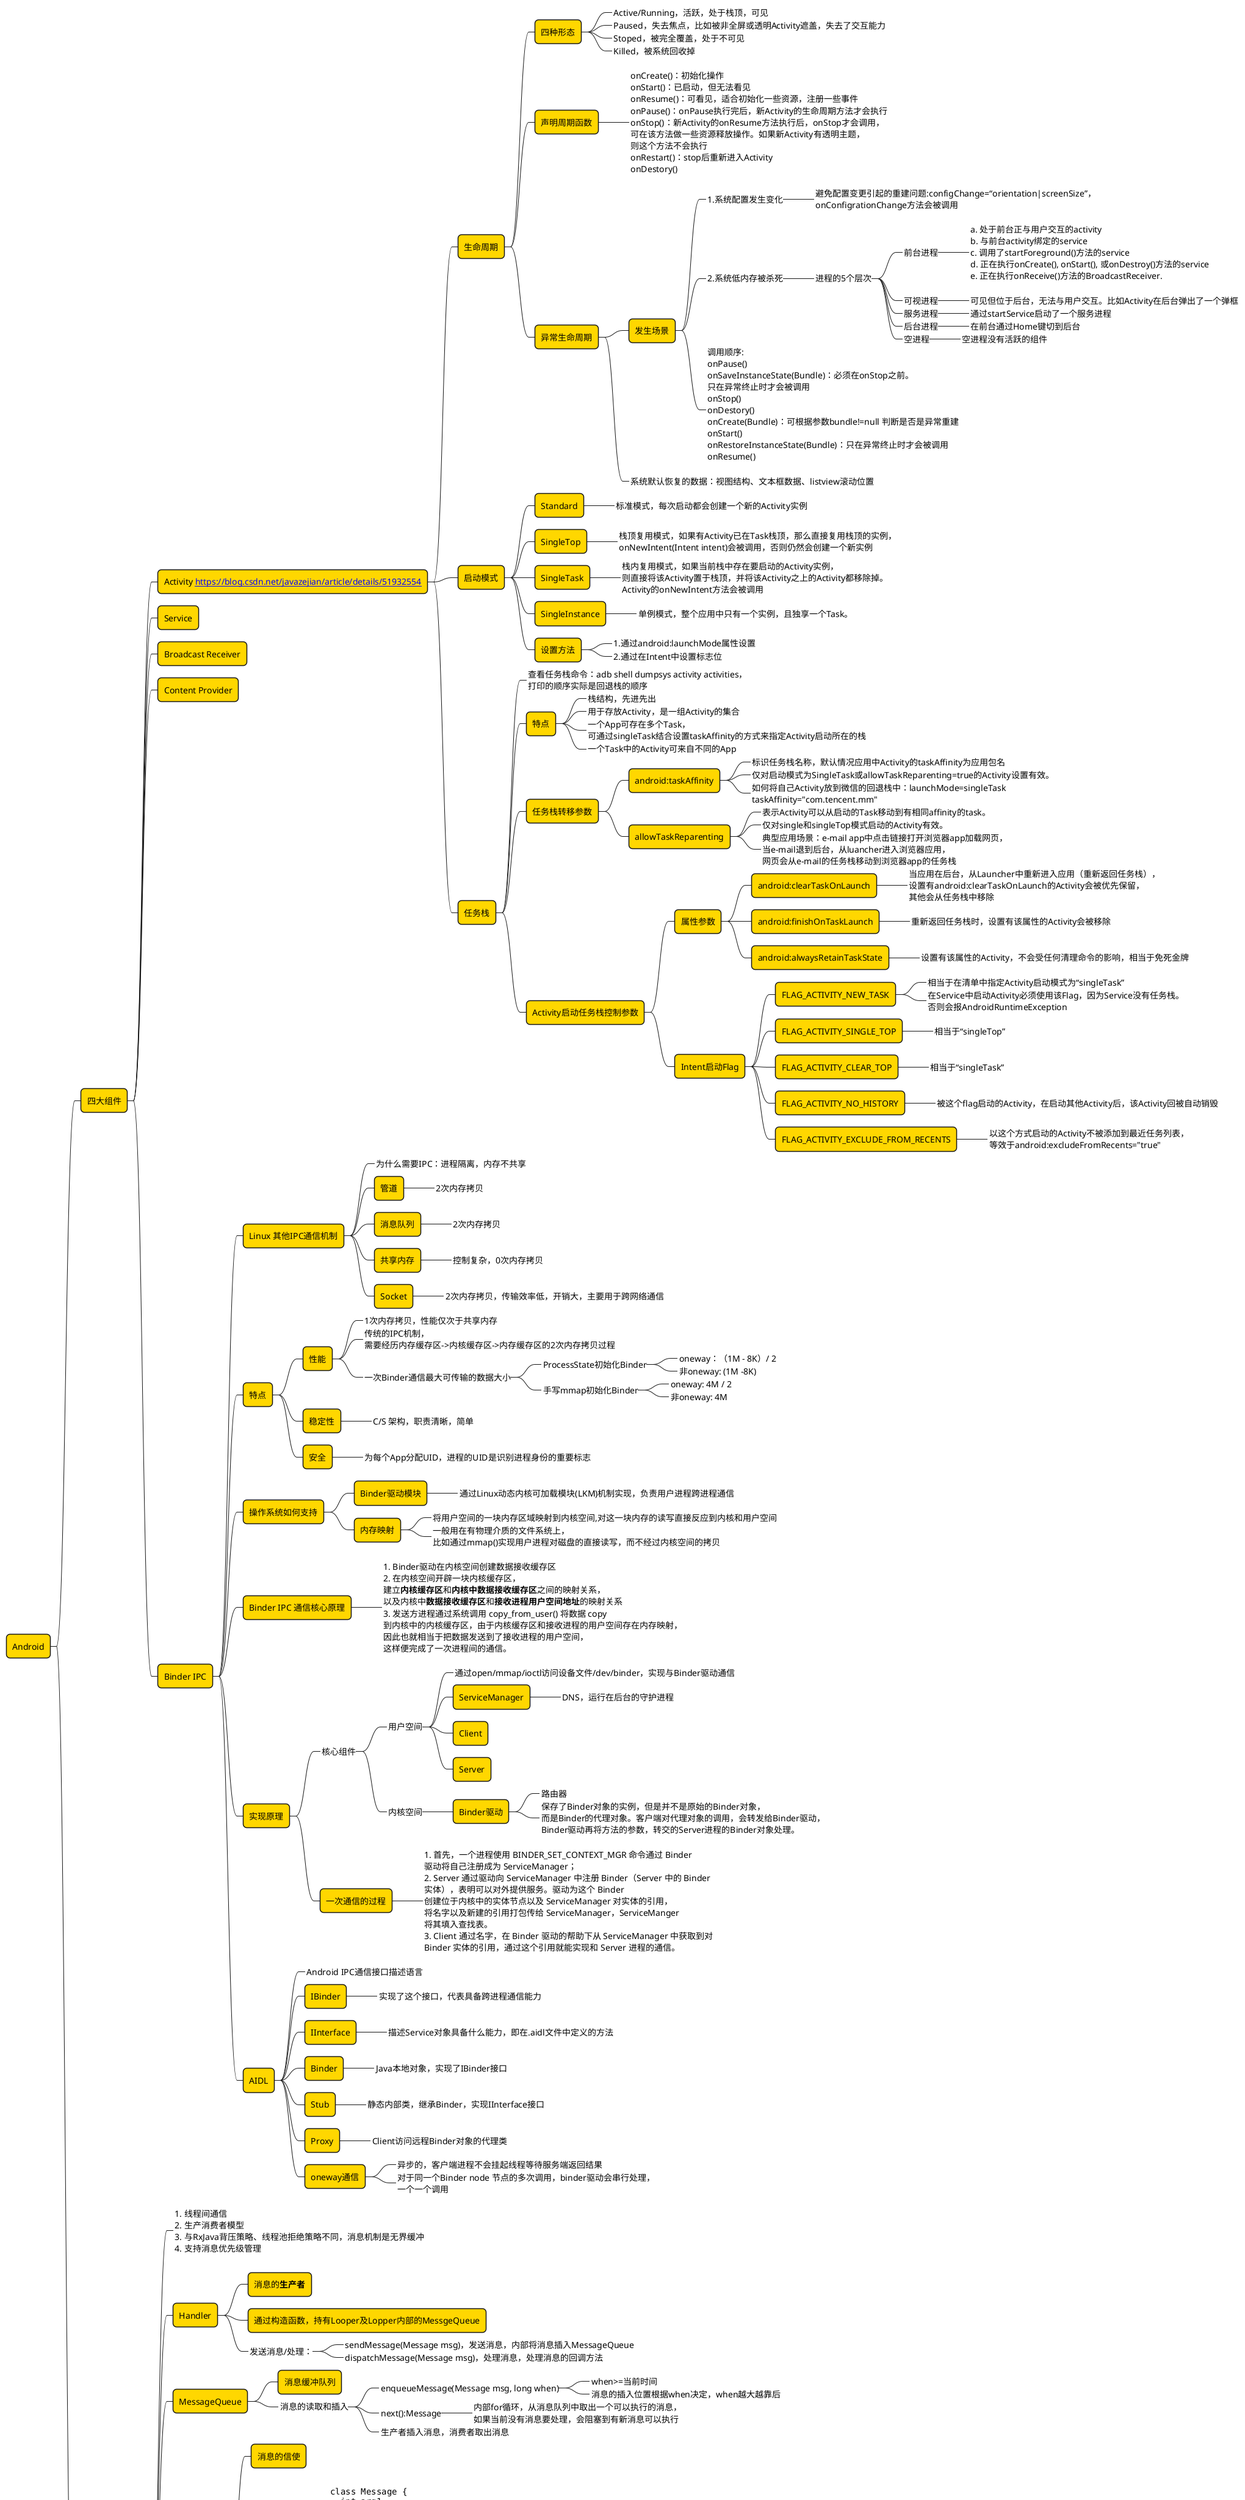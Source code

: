 @startmindmap
<style>
mindmapDiagram{
  node {
    BackgroundColor gold
    MaximumWidth 500
    RoundCorner 12
  }
}
</style>

* Android
** 四大组件
*** Activity [[https://blog.csdn.net/javazejian/article/details/51932554]]
**** 生命周期
***** 四种形态
******_ Active/Running，活跃，处于栈顶，可见
******_ Paused，失去焦点，比如被非全屏或透明Activity遮盖，失去了交互能力
******_ Stoped，被完全覆盖，处于不可见
******_ Killed，被系统回收掉
***** 声明周期函数
******_:
onCreate()：初始化操作
onStart()：已启动，但无法看见
onResume()：可看见，适合初始化一些资源，注册一些事件
onPause()：onPause执行完后，新Activity的生命周期方法才会执行
onStop()：新Activity的onResume方法执行后，onStop才会调用，可在该方法做一些资源释放操作。如果新Activity有透明主题，则这个方法不会执行
onRestart()：stop后重新进入Activity
onDestory()
;

***** 异常生命周期
****** 发生场景
*******_ 1.系统配置发生变化
********_ 避免配置变更引起的重建问题:configChange=“orientation|screenSize”，onConfigrationChange方法会被调用
*******_ 2.系统低内存被杀死
********_ 进程的5个层次
*********_ 前台进程
**********_:
a. 处于前台正与用户交互的activity
b. 与前台activity绑定的service
c. 调用了startForeground()方法的service
d. 正在执行onCreate(), onStart(), 或onDestroy()方法的service
e. 正在执行onReceive()方法的BroadcastReceiver.
;
*********_ 可视进程
**********_ 可见但位于后台，无法与用户交互。比如Activity在后台弹出了一个弹框
*********_ 服务进程
**********_ 通过startService启动了一个服务进程
*********_ 后台进程
**********_ 在前台通过Home键切到后台
*********_ 空进程
**********_ 空进程没有活跃的组件
*******_:调用顺序:
onPause()
onSaveInstanceState(Bundle)：必须在onStop之前。只在异常终止时才会被调用
onStop()
onDestory()
onCreate(Bundle)：可根据参数bundle!=null 判断是否是异常重建
onStart()
onRestoreInstanceState(Bundle)：只在异常终止时才会被调用
onResume()
;
******_ 系统默认恢复的数据：视图结构、文本框数据、listview滚动位置





**** 启动模式
***** Standard
******_ 标准模式，每次启动都会创建一个新的Activity实例
***** SingleTop
******_ 栈顶复用模式，如果有Activity已在Task栈顶，那么直接复用栈顶的实例，onNewIntent(Intent intent)会被调用，否则仍然会创建一个新实例
***** SingleTask
******_ 栈内复用模式，如果当前栈中存在要启动的Activity实例，则直接将该Activity置于栈顶，并将该Activity之上的Activity都移除掉。Activity的onNewIntent方法会被调用
***** SingleInstance
******_ 单例模式，整个应用中只有一个实例，且独享一个Task。
***** 设置方法
******_ 1.通过android:launchMode属性设置
******_ 2.通过在Intent中设置标志位


**** 任务栈
*****_ 查看任务栈命令：adb shell dumpsys activity activities，打印的顺序实际是回退栈的顺序
***** 特点
******_ 栈结构，先进先出
******_ 用于存放Activity，是一组Activity的集合
******_ 一个App可存在多个Task，可通过singleTask结合设置taskAffinity的方式来指定Activity启动所在的栈
******_ 一个Task中的Activity可来自不同的App
***** 任务栈转移参数
****** android:taskAffinity
*******_ 标识任务栈名称，默认情况应用中Activity的taskAffinity为应用包名
*******_ 仅对启动模式为SingleTask或allowTaskReparenting=true的Activity设置有效。
*******_ 如何将自己Activity放到微信的回退栈中：launchMode=singleTask taskAffinity="com.tencent.mm"
****** allowTaskReparenting
*******_ 表示Activity可以从启动的Task移动到有相同affinity的task。
*******_ 仅对single和singleTop模式启动的Activity有效。
*******_ 典型应用场景：e-mail app中点击链接打开浏览器app加载网页，当e-mail退到后台，从luancher进入浏览器应用，网页会从e-mail的任务栈移动到浏览器app的任务栈

***** Activity启动任务栈控制参数

****** 属性参数
******* android:clearTaskOnLaunch
********_ 当应用在后台，从Launcher中重新进入应用（重新返回任务栈），设置有android:clearTaskOnLaunch的Activity会被优先保留，其他会从任务栈中移除
******* android:finishOnTaskLaunch
********_ 重新返回任务栈时，设置有该属性的Activity会被移除
******* android:alwaysRetainTaskState
********_ 设置有该属性的Activity，不会受任何清理命令的影响，相当于免死金牌

****** Intent启动Flag
******* FLAG_ACTIVITY_NEW_TASK
********_ 相当于在清单中指定Activity启动模式为“singleTask”
********_ 在Service中启动Activity必须使用该Flag，因为Service没有任务栈。否则会报AndroidRuntimeException
******* FLAG_ACTIVITY_SINGLE_TOP
********_ 相当于“singleTop”
******* FLAG_ACTIVITY_CLEAR_TOP
********_ 相当于“singleTask”
******* FLAG_ACTIVITY_NO_HISTORY
********_ 被这个flag启动的Activity，在启动其他Activity后，该Activity回被自动销毁
******* FLAG_ACTIVITY_EXCLUDE_FROM_RECENTS
********_ 以这个方式启动的Activity不被添加到最近任务列表，等效于android:excludeFromRecents="true"

*** Service
*** Broadcast Receiver
*** Content Provider
*** Binder IPC
**** Linux 其他IPC通信机制
*****_ 为什么需要IPC：进程隔离，内存不共享
***** 管道
******_ 2次内存拷贝
***** 消息队列
******_ 2次内存拷贝
***** 共享内存
******_ 控制复杂，0次内存拷贝
***** Socket
******_ 2次内存拷贝，传输效率低，开销大，主要用于跨网络通信
**** 特点
***** 性能
******_ 1次内存拷贝，性能仅次于共享内存
******_ 传统的IPC机制，需要经历内存缓存区->内核缓存区->内存缓存区的2次内存拷贝过程
******_ 一次Binder通信最大可传输的数据大小
*******_ ProcessState初始化Binder
********_ oneway：（1M - 8K）/ 2
********_ 非oneway: (1M -8K)
*******_ 手写mmap初始化Binder
********_ oneway: 4M / 2
********_ 非oneway: 4M
***** 稳定性
******_ C/S 架构，职责清晰，简单
***** 安全
******_ 为每个App分配UID，进程的UID是识别进程身份的重要标志
**** 操作系统如何支持
***** Binder驱动模块
******_ 通过Linux动态内核可加载模块(LKM)机制实现，负责用户进程跨进程通信
***** 内存映射
******_ 将用户空间的一块内存区域映射到内核空间,对这一块内存的读写直接反应到内核和用户空间
******_ 一般用在有物理介质的文件系统上，比如通过mmap()实现用户进程对磁盘的直接读写，而不经过内核空间的拷贝
**** Binder IPC 通信核心原理
*****_:
1. Binder驱动在内核空间创建数据接收缓存区
2. 在内核空间开辟一块内核缓存区，建立<b>内核缓存区</b>和<b>内核中数据接收缓存区</b>之间的映射关系，以及内核中<b>数据接收缓存区</b>和<b>接收进程用户空间地址</b>的映射关系
3. 发送方进程通过系统调用 copy_from_user() 将数据 copy 到内核中的内核缓存区，由于内核缓存区和接收进程的用户空间存在内存映射，因此也就相当于把数据发送到了接收进程的用户空间，这样便完成了一次进程间的通信。
;
**** 实现原理
*****_ 核心组件
******_ 用户空间
*******_ 通过open/mmap/ioctl访问设备文件/dev/binder，实现与Binder驱动通信
******* ServiceManager
********_ DNS，运行在后台的守护进程
******* Client
******* Server
******_ 内核空间
******* Binder驱动
********_ 路由器
********_ 保存了Binder对象的实例，但是并不是原始的Binder对象，而是Binder的代理对象。客户端对代理对象的调用，会转发给Binder驱动，Binder驱动再将方法的参数，转交的Server进程的Binder对象处理。
***** 一次通信的过程
******_:
1. 首先，一个进程使用 BINDER_SET_CONTEXT_MGR 命令通过 Binder 驱动将自己注册成为 ServiceManager；
2. Server 通过驱动向 ServiceManager 中注册 Binder（Server 中的 Binder 实体），表明可以对外提供服务。驱动为这个 Binder 创建位于内核中的实体节点以及 ServiceManager 对实体的引用，将名字以及新建的引用打包传给 ServiceManager，ServiceManger 将其填入查找表。
3. Client 通过名字，在 Binder 驱动的帮助下从 ServiceManager 中获取到对 Binder 实体的引用，通过这个引用就能实现和 Server 进程的通信。
;
**** AIDL

*****_ Android IPC通信接口描述语言
***** IBinder
******_ 实现了这个接口，代表具备跨进程通信能力
***** IInterface
******_ 描述Service对象具备什么能力，即在.aidl文件中定义的方法
***** Binder
******_ Java本地对象，实现了IBinder接口
***** Stub
******_ 静态内部类，继承Binder，实现IInterface接口
***** Proxy
******_ Client访问远程Binder对象的代理类
***** oneway通信
******_ 异步的，客户端进程不会挂起线程等待服务端返回结果
******_ 对于同一个Binder node 节点的多次调用，binder驱动会串行处理，一个一个调用



** Handler机制
***_:
1. 线程间通信
2. 生产消费者模型
3. 与RxJava背压策略、线程池拒绝策略不同，消息机制是无界缓冲
4. 支持消息优先级管理
;

*** Handler
**** 消息的<b>生产者</b>
**** 通过构造函数，持有Looper及Lopper内部的MessgeQueue
****_ 发送消息/处理：
*****_ sendMessage(Message msg)，发送消息，内部将消息插入MessageQueue
*****_ dispatchMessage(Message msg)，处理消息，处理消息的回调方法

*** MessageQueue
**** 消息缓冲队列
****_ 消息的读取和插入
*****_ enqueueMessage(Message msg, long when)
******_ when>=当前时间
******_ 消息的插入位置根据when决定，when越大越靠后
*****_ next():Message
******_ 内部for循环，从消息队列中取出一个可以执行的消息，如果当前没有消息要处理，会阻塞到有新消息可以执行
*****_ 生产者插入消息，消费者取出消息

*** Message
**** 消息的信使
**** 链表结构
*****_:
<code>
class Message {
  int arg1
  int arg2
  Object obj
  Handler target
  Runnable callback
  Message next
  }
</code>
;

**** 同步屏障消息
*****_ 特点：target=null，arg1=mNextBarrierToken++,唯一标记一个屏障消息
*****_ 通过 int postSyncBarrier(long when)插入
*****_ 由ViewRootImpl.scheduleTraversals()调用，不支持App调用
*****_ 由ViewRootImpl.doTraversal()内部移除屏障消息
**** 优先级
*****_ 异步消息
******_ setAsynchronous(boolean async)
******_ 具备最高的执行优先级，如果队头是屏障消息，会被优先执行
*****_ 普通消息
*****_ IDleHandler
******_:
<code>
interface IDleHandler{
  //返回false，代表执行后从idleHandlers队列中移除，下次不会执行
  boolean queueIle() 
}
</code>
;
******_ 当前消息队列中无可执行的消息时才会被调用
******_ MessageQueue::addIdleHandler(IdleHandler handler)
******_ MessageQueue::removeIdleHandler(IdleHandler handler)
******_ 典型使用场景：Activity onStop()，onDestory()生命周期方法的调用（系统兜底机制：finish()之后，下一个Activity resume时，主动延迟10s主动调用上一个Activity的onStop/onDestory()）
*****_ 延迟消息

**** Message 对象池
***** 实际是空闲的Message链表
*****_ 避免内存抖动
******_ 安卓系统运行有大量的消息
***** static obtain():Message
******_ 从对象池中获取一个消息
***** recycle()
******_ 回收消息，将消息放入对象池

*** Looper
**** 消息的<b>消费者</b>
****_ 内部创建并持有MessageQueue
****_ 一个线程只会有一个Lopper实例
*****_ ThreadLocal保证，仅对当前线程可见
**** static loop()方法
*****_ 功能：调用messageQueue.next()方法取出消息，并将消息交给target对象的dispatchMessage方法处理
*****_ 死循环，没有消息时会阻塞
**** static prepare()方法
*****_ 功能：创建Looper实例并放入ThreadLocal中
**** static myLooper()方法
*****_ 功能：从ThreadLocal中取出当前线程的Looper

*** 应用场景
****_ 卡顿监控：loop()方法消费事件前后会调用printer.println()方法打印日志，利用这一点可以监控消息耗时。Looper.getMainLooper().setMessageLogging(mainLooperPrinter)
****_ try-catch主线程，防止App Crash
*****_:
<code>
new Handler(Looper.getMainLooper()).post(new Runnable() {
            @Override
            public void run() {
                for (;;) {
                    try {
                        Looper.loop()
                    } catch (Throwable e) {
                        if (mCrashHandler != null) {
                    mCrashHandler.handlerException(Looper.getMainLooper().getThread(), e)
                        }
                    }
                }
            }
        })
</code>
;

@endmindmap